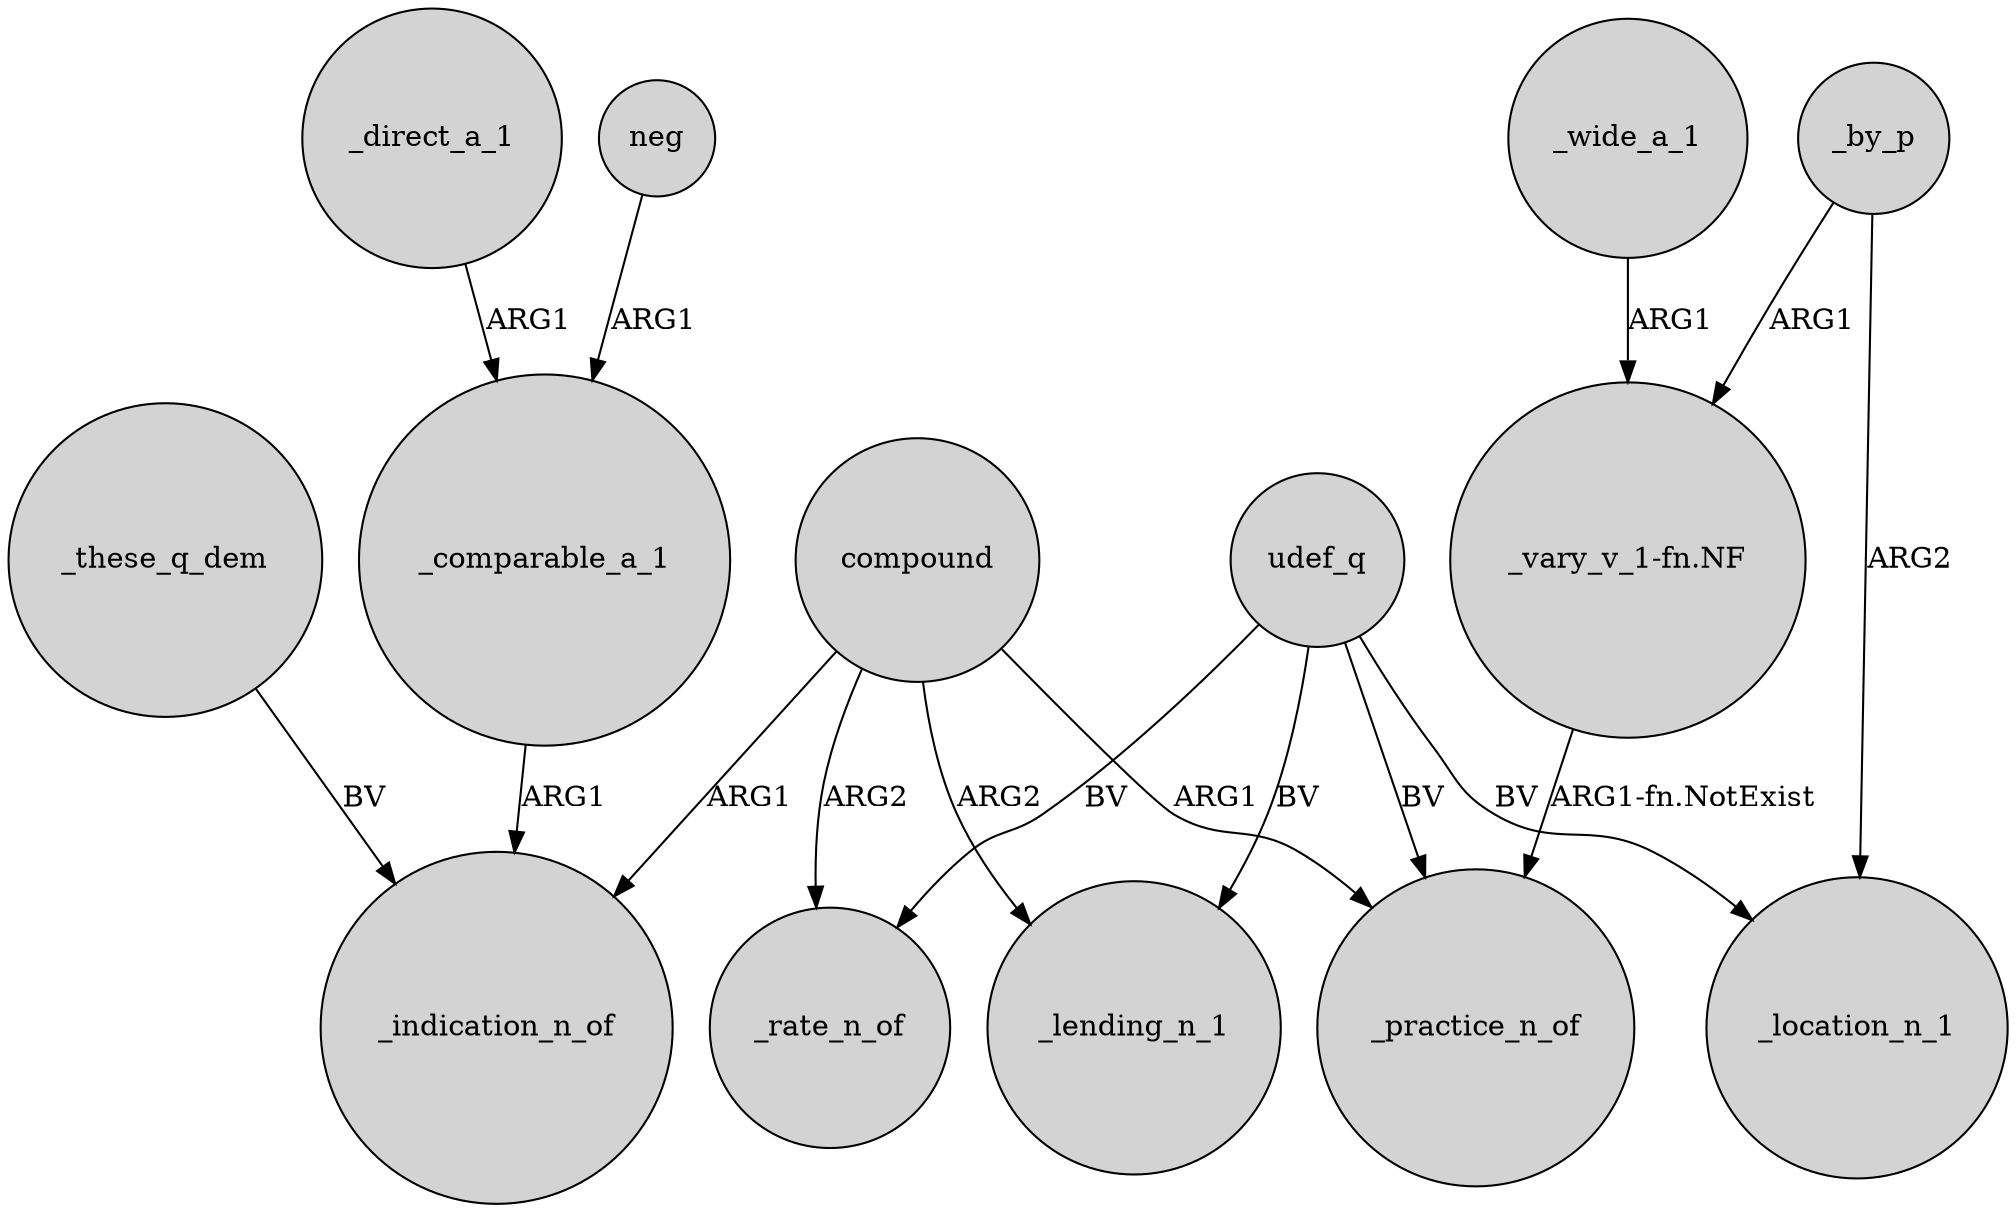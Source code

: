 digraph {
	node [shape=circle style=filled]
	compound -> _indication_n_of [label=ARG1]
	compound -> _practice_n_of [label=ARG1]
	udef_q -> _location_n_1 [label=BV]
	udef_q -> _rate_n_of [label=BV]
	compound -> _rate_n_of [label=ARG2]
	udef_q -> _lending_n_1 [label=BV]
	"_vary_v_1-fn.NF" -> _practice_n_of [label="ARG1-fn.NotExist"]
	_these_q_dem -> _indication_n_of [label=BV]
	udef_q -> _practice_n_of [label=BV]
	_by_p -> _location_n_1 [label=ARG2]
	_wide_a_1 -> "_vary_v_1-fn.NF" [label=ARG1]
	neg -> _comparable_a_1 [label=ARG1]
	compound -> _lending_n_1 [label=ARG2]
	_comparable_a_1 -> _indication_n_of [label=ARG1]
	_by_p -> "_vary_v_1-fn.NF" [label=ARG1]
	_direct_a_1 -> _comparable_a_1 [label=ARG1]
}
